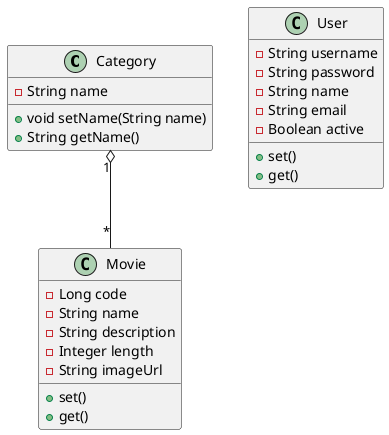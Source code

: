 @startuml

class Category {
    - String name
    + void setName(String name)
    + String getName()
}

class Movie {
    - Long code
    - String name
    - String description
    - Integer length
    - String imageUrl
    + set()
    + get()
}

class User {
    - String username
    - String password
    - String name
    - String email
    - Boolean active
    + set()
    + get()
}

Category "1" o-- "*" Movie
@enduml
